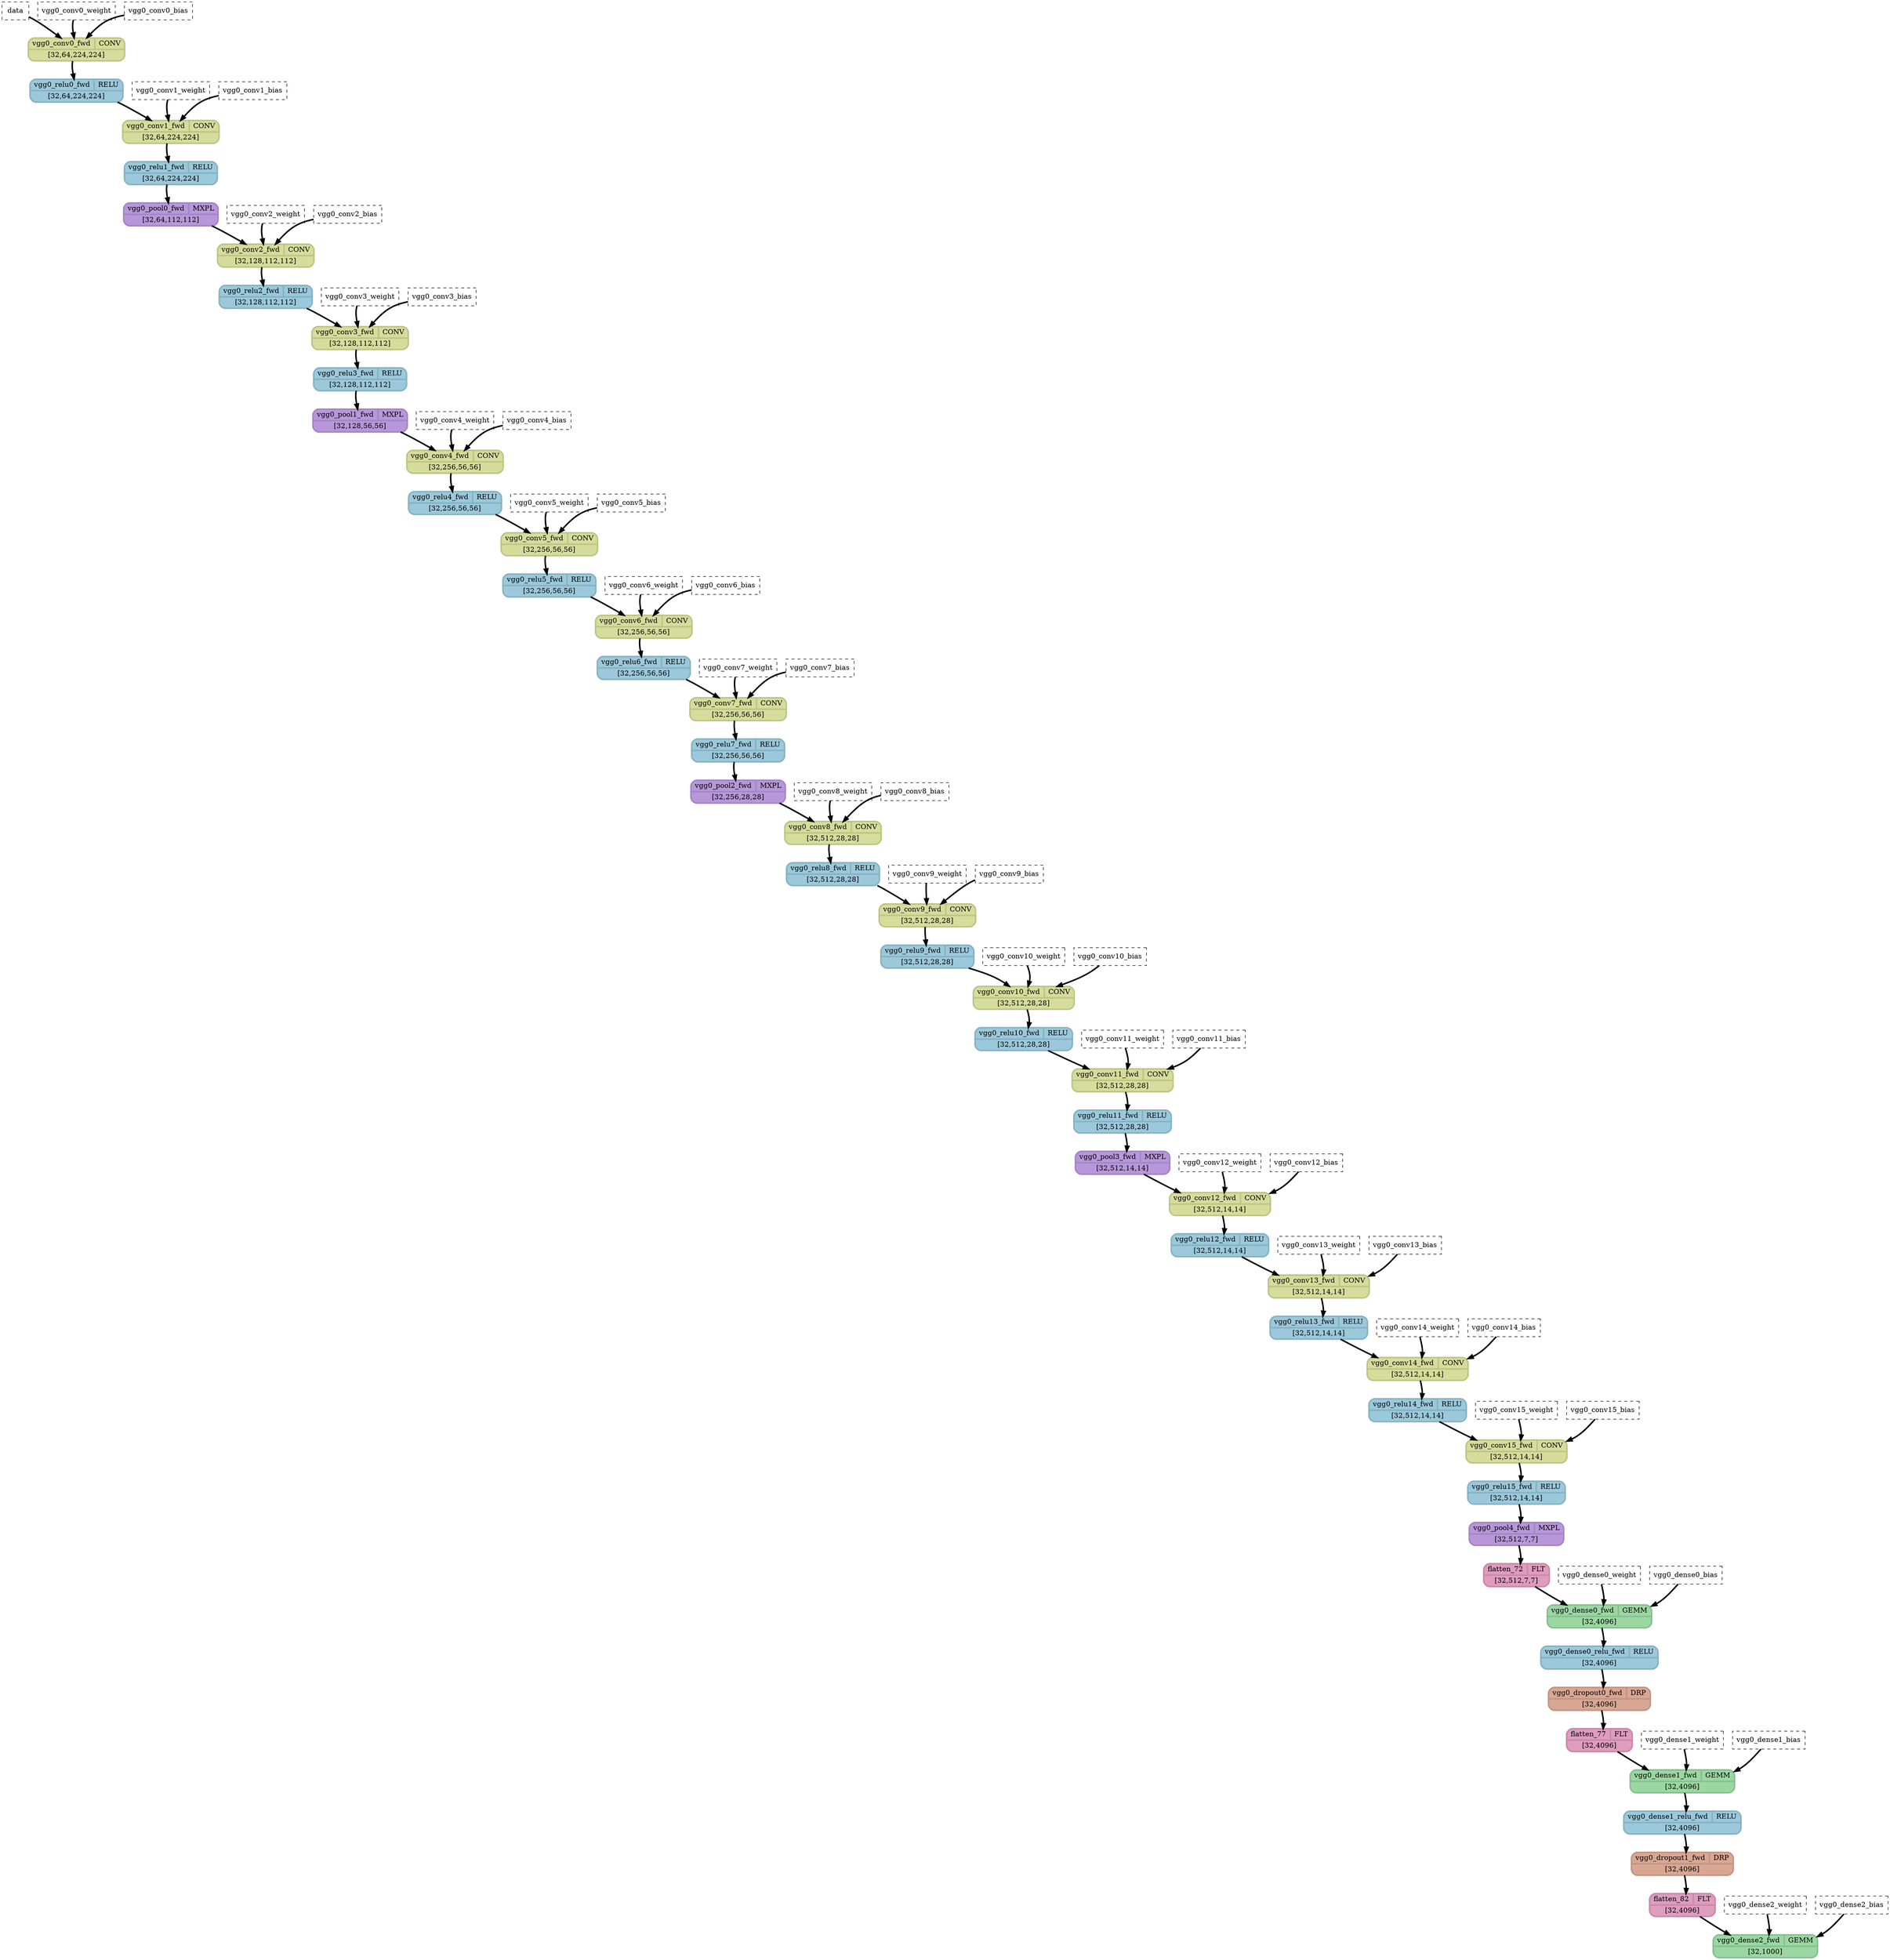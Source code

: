 strict digraph {
  graph [
    rankdir="TB"
    overlap=prism
    overlap_shrink=true
    splines=curved
  ];
  node [
    shape=Mrecord
  ];
  edge [
    penwidth=3
  ];

  // Node definitions.
  "data" [
    id=0
    name="data"
    type=constant_input
    label="data"
    inputs=""
    outputs=""
    shape=box
    style="filled,dashed"
    fillcolor="white"
  ];
  "vgg0_conv0_weight" [
    id=1
    name="vgg0_conv0_weight"
    type=constant_input
    label="vgg0_conv0_weight"
    inputs=""
    outputs=""
    shape=box
    style="filled,dashed"
    fillcolor="white"
  ];
  "vgg0_conv0_bias" [
    id=2
    name="vgg0_conv0_bias"
    type=constant_input
    label="vgg0_conv0_bias"
    inputs=""
    outputs=""
    shape=box
    style="filled,dashed"
    fillcolor="white"
  ];
  "vgg0_conv0_fwd" [
    id=3
    name="vgg0_conv0_fwd"
    type=Conv
    label="{ {vgg0_conv0_fwd  | CONV} | [32,64,224,224] }"
    inputs="data;vgg0_conv0_weight;vgg0_conv0_bias"
    outputs="vgg0_conv0_fwd"
    penwidth=3
    style=filled
    color="#bec484"
    fontcolor="#000000"
    fillcolor="#d6dc9b"
  ];
  "vgg0_relu0_fwd" [
    id=4
    name="vgg0_relu0_fwd"
    type=Relu
    label="{ {vgg0_relu0_fwd  | RELU} | [32,64,224,224] }"
    inputs="vgg0_conv0_fwd"
    outputs="vgg0_relu0_fwd"
    penwidth=3
    style=filled
    color="#86b3c4"
    fontcolor="#000000"
    fillcolor="#9bc8da"
  ];
  "vgg0_conv1_weight" [
    id=5
    name="vgg0_conv1_weight"
    type=constant_input
    label="vgg0_conv1_weight"
    inputs=""
    outputs=""
    shape=box
    style="filled,dashed"
    fillcolor="white"
  ];
  "vgg0_conv1_bias" [
    id=6
    name="vgg0_conv1_bias"
    type=constant_input
    label="vgg0_conv1_bias"
    inputs=""
    outputs=""
    shape=box
    style="filled,dashed"
    fillcolor="white"
  ];
  "vgg0_conv1_fwd" [
    id=7
    name="vgg0_conv1_fwd"
    type=Conv
    label="{ {vgg0_conv1_fwd  | CONV} | [32,64,224,224] }"
    inputs="vgg0_relu0_fwd;vgg0_conv1_weight;vgg0_conv1_bias"
    outputs="vgg0_conv1_fwd"
    penwidth=3
    style=filled
    color="#bec484"
    fontcolor="#000000"
    fillcolor="#d6dc9b"
  ];
  "vgg0_relu1_fwd" [
    id=8
    name="vgg0_relu1_fwd"
    type=Relu
    label="{ {vgg0_relu1_fwd  | RELU} | [32,64,224,224] }"
    inputs="vgg0_conv1_fwd"
    outputs="vgg0_relu1_fwd"
    penwidth=3
    style=filled
    color="#86b3c4"
    fontcolor="#000000"
    fillcolor="#9bc8da"
  ];
  "vgg0_pool0_fwd" [
    id=9
    name="vgg0_pool0_fwd"
    type=MaxPool
    label="{ {vgg0_pool0_fwd  | MXPL} | [32,64,112,112] }"
    inputs="vgg0_relu1_fwd"
    outputs="vgg0_pool0_fwd"
    penwidth=3
    style=filled
    color="#a485c6"
    fontcolor="#000000"
    fillcolor="#b797d9"
  ];
  "vgg0_conv2_weight" [
    id=10
    name="vgg0_conv2_weight"
    type=constant_input
    label="vgg0_conv2_weight"
    inputs=""
    outputs=""
    shape=box
    style="filled,dashed"
    fillcolor="white"
  ];
  "vgg0_conv2_bias" [
    id=11
    name="vgg0_conv2_bias"
    type=constant_input
    label="vgg0_conv2_bias"
    inputs=""
    outputs=""
    shape=box
    style="filled,dashed"
    fillcolor="white"
  ];
  "vgg0_conv2_fwd" [
    id=12
    name="vgg0_conv2_fwd"
    type=Conv
    label="{ {vgg0_conv2_fwd  | CONV} | [32,128,112,112] }"
    inputs="vgg0_pool0_fwd;vgg0_conv2_weight;vgg0_conv2_bias"
    outputs="vgg0_conv2_fwd"
    penwidth=3
    style=filled
    color="#bec484"
    fontcolor="#000000"
    fillcolor="#d6dc9b"
  ];
  "vgg0_relu2_fwd" [
    id=13
    name="vgg0_relu2_fwd"
    type=Relu
    label="{ {vgg0_relu2_fwd  | RELU} | [32,128,112,112] }"
    inputs="vgg0_conv2_fwd"
    outputs="vgg0_relu2_fwd"
    penwidth=3
    style=filled
    color="#86b3c4"
    fontcolor="#000000"
    fillcolor="#9bc8da"
  ];
  "vgg0_conv3_weight" [
    id=14
    name="vgg0_conv3_weight"
    type=constant_input
    label="vgg0_conv3_weight"
    inputs=""
    outputs=""
    shape=box
    style="filled,dashed"
    fillcolor="white"
  ];
  "vgg0_conv3_bias" [
    id=15
    name="vgg0_conv3_bias"
    type=constant_input
    label="vgg0_conv3_bias"
    inputs=""
    outputs=""
    shape=box
    style="filled,dashed"
    fillcolor="white"
  ];
  "vgg0_conv3_fwd" [
    id=16
    name="vgg0_conv3_fwd"
    type=Conv
    label="{ {vgg0_conv3_fwd  | CONV} | [32,128,112,112] }"
    inputs="vgg0_relu2_fwd;vgg0_conv3_weight;vgg0_conv3_bias"
    outputs="vgg0_conv3_fwd"
    penwidth=3
    style=filled
    color="#bec484"
    fontcolor="#000000"
    fillcolor="#d6dc9b"
  ];
  "vgg0_relu3_fwd" [
    id=17
    name="vgg0_relu3_fwd"
    type=Relu
    label="{ {vgg0_relu3_fwd  | RELU} | [32,128,112,112] }"
    inputs="vgg0_conv3_fwd"
    outputs="vgg0_relu3_fwd"
    penwidth=3
    style=filled
    color="#86b3c4"
    fontcolor="#000000"
    fillcolor="#9bc8da"
  ];
  "vgg0_pool1_fwd" [
    id=18
    name="vgg0_pool1_fwd"
    type=MaxPool
    label="{ {vgg0_pool1_fwd  | MXPL} | [32,128,56,56] }"
    inputs="vgg0_relu3_fwd"
    outputs="vgg0_pool1_fwd"
    penwidth=3
    style=filled
    color="#a485c6"
    fontcolor="#000000"
    fillcolor="#b797d9"
  ];
  "vgg0_conv4_weight" [
    id=19
    name="vgg0_conv4_weight"
    type=constant_input
    label="vgg0_conv4_weight"
    inputs=""
    outputs=""
    shape=box
    style="filled,dashed"
    fillcolor="white"
  ];
  "vgg0_conv4_bias" [
    id=20
    name="vgg0_conv4_bias"
    type=constant_input
    label="vgg0_conv4_bias"
    inputs=""
    outputs=""
    shape=box
    style="filled,dashed"
    fillcolor="white"
  ];
  "vgg0_conv4_fwd" [
    id=21
    name="vgg0_conv4_fwd"
    type=Conv
    label="{ {vgg0_conv4_fwd  | CONV} | [32,256,56,56] }"
    inputs="vgg0_pool1_fwd;vgg0_conv4_weight;vgg0_conv4_bias"
    outputs="vgg0_conv4_fwd"
    penwidth=3
    style=filled
    color="#bec484"
    fontcolor="#000000"
    fillcolor="#d6dc9b"
  ];
  "vgg0_relu4_fwd" [
    id=22
    name="vgg0_relu4_fwd"
    type=Relu
    label="{ {vgg0_relu4_fwd  | RELU} | [32,256,56,56] }"
    inputs="vgg0_conv4_fwd"
    outputs="vgg0_relu4_fwd"
    penwidth=3
    style=filled
    color="#86b3c4"
    fontcolor="#000000"
    fillcolor="#9bc8da"
  ];
  "vgg0_conv5_weight" [
    id=23
    name="vgg0_conv5_weight"
    type=constant_input
    label="vgg0_conv5_weight"
    inputs=""
    outputs=""
    shape=box
    style="filled,dashed"
    fillcolor="white"
  ];
  "vgg0_conv5_bias" [
    id=24
    name="vgg0_conv5_bias"
    type=constant_input
    label="vgg0_conv5_bias"
    inputs=""
    outputs=""
    shape=box
    style="filled,dashed"
    fillcolor="white"
  ];
  "vgg0_conv5_fwd" [
    id=25
    name="vgg0_conv5_fwd"
    type=Conv
    label="{ {vgg0_conv5_fwd  | CONV} | [32,256,56,56] }"
    inputs="vgg0_relu4_fwd;vgg0_conv5_weight;vgg0_conv5_bias"
    outputs="vgg0_conv5_fwd"
    penwidth=3
    style=filled
    color="#bec484"
    fontcolor="#000000"
    fillcolor="#d6dc9b"
  ];
  "vgg0_relu5_fwd" [
    id=26
    name="vgg0_relu5_fwd"
    type=Relu
    label="{ {vgg0_relu5_fwd  | RELU} | [32,256,56,56] }"
    inputs="vgg0_conv5_fwd"
    outputs="vgg0_relu5_fwd"
    penwidth=3
    style=filled
    color="#86b3c4"
    fontcolor="#000000"
    fillcolor="#9bc8da"
  ];
  "vgg0_conv6_weight" [
    id=27
    name="vgg0_conv6_weight"
    type=constant_input
    label="vgg0_conv6_weight"
    inputs=""
    outputs=""
    shape=box
    style="filled,dashed"
    fillcolor="white"
  ];
  "vgg0_conv6_bias" [
    id=28
    name="vgg0_conv6_bias"
    type=constant_input
    label="vgg0_conv6_bias"
    inputs=""
    outputs=""
    shape=box
    style="filled,dashed"
    fillcolor="white"
  ];
  "vgg0_conv6_fwd" [
    id=29
    name="vgg0_conv6_fwd"
    type=Conv
    label="{ {vgg0_conv6_fwd  | CONV} | [32,256,56,56] }"
    inputs="vgg0_relu5_fwd;vgg0_conv6_weight;vgg0_conv6_bias"
    outputs="vgg0_conv6_fwd"
    penwidth=3
    style=filled
    color="#bec484"
    fontcolor="#000000"
    fillcolor="#d6dc9b"
  ];
  "vgg0_relu6_fwd" [
    id=30
    name="vgg0_relu6_fwd"
    type=Relu
    label="{ {vgg0_relu6_fwd  | RELU} | [32,256,56,56] }"
    inputs="vgg0_conv6_fwd"
    outputs="vgg0_relu6_fwd"
    penwidth=3
    style=filled
    color="#86b3c4"
    fontcolor="#000000"
    fillcolor="#9bc8da"
  ];
  "vgg0_conv7_weight" [
    id=31
    name="vgg0_conv7_weight"
    type=constant_input
    label="vgg0_conv7_weight"
    inputs=""
    outputs=""
    shape=box
    style="filled,dashed"
    fillcolor="white"
  ];
  "vgg0_conv7_bias" [
    id=32
    name="vgg0_conv7_bias"
    type=constant_input
    label="vgg0_conv7_bias"
    inputs=""
    outputs=""
    shape=box
    style="filled,dashed"
    fillcolor="white"
  ];
  "vgg0_conv7_fwd" [
    id=33
    name="vgg0_conv7_fwd"
    type=Conv
    label="{ {vgg0_conv7_fwd  | CONV} | [32,256,56,56] }"
    inputs="vgg0_relu6_fwd;vgg0_conv7_weight;vgg0_conv7_bias"
    outputs="vgg0_conv7_fwd"
    penwidth=3
    style=filled
    color="#bec484"
    fontcolor="#000000"
    fillcolor="#d6dc9b"
  ];
  "vgg0_relu7_fwd" [
    id=34
    name="vgg0_relu7_fwd"
    type=Relu
    label="{ {vgg0_relu7_fwd  | RELU} | [32,256,56,56] }"
    inputs="vgg0_conv7_fwd"
    outputs="vgg0_relu7_fwd"
    penwidth=3
    style=filled
    color="#86b3c4"
    fontcolor="#000000"
    fillcolor="#9bc8da"
  ];
  "vgg0_pool2_fwd" [
    id=35
    name="vgg0_pool2_fwd"
    type=MaxPool
    label="{ {vgg0_pool2_fwd  | MXPL} | [32,256,28,28] }"
    inputs="vgg0_relu7_fwd"
    outputs="vgg0_pool2_fwd"
    penwidth=3
    style=filled
    color="#a485c6"
    fontcolor="#000000"
    fillcolor="#b797d9"
  ];
  "vgg0_conv8_weight" [
    id=36
    name="vgg0_conv8_weight"
    type=constant_input
    label="vgg0_conv8_weight"
    inputs=""
    outputs=""
    shape=box
    style="filled,dashed"
    fillcolor="white"
  ];
  "vgg0_conv8_bias" [
    id=37
    name="vgg0_conv8_bias"
    type=constant_input
    label="vgg0_conv8_bias"
    inputs=""
    outputs=""
    shape=box
    style="filled,dashed"
    fillcolor="white"
  ];
  "vgg0_conv8_fwd" [
    id=38
    name="vgg0_conv8_fwd"
    type=Conv
    label="{ {vgg0_conv8_fwd  | CONV} | [32,512,28,28] }"
    inputs="vgg0_pool2_fwd;vgg0_conv8_weight;vgg0_conv8_bias"
    outputs="vgg0_conv8_fwd"
    penwidth=3
    style=filled
    color="#bec484"
    fontcolor="#000000"
    fillcolor="#d6dc9b"
  ];
  "vgg0_relu8_fwd" [
    id=39
    name="vgg0_relu8_fwd"
    type=Relu
    label="{ {vgg0_relu8_fwd  | RELU} | [32,512,28,28] }"
    inputs="vgg0_conv8_fwd"
    outputs="vgg0_relu8_fwd"
    penwidth=3
    style=filled
    color="#86b3c4"
    fontcolor="#000000"
    fillcolor="#9bc8da"
  ];
  "vgg0_conv9_weight" [
    id=40
    name="vgg0_conv9_weight"
    type=constant_input
    label="vgg0_conv9_weight"
    inputs=""
    outputs=""
    shape=box
    style="filled,dashed"
    fillcolor="white"
  ];
  "vgg0_conv9_bias" [
    id=41
    name="vgg0_conv9_bias"
    type=constant_input
    label="vgg0_conv9_bias"
    inputs=""
    outputs=""
    shape=box
    style="filled,dashed"
    fillcolor="white"
  ];
  "vgg0_conv9_fwd" [
    id=42
    name="vgg0_conv9_fwd"
    type=Conv
    label="{ {vgg0_conv9_fwd  | CONV} | [32,512,28,28] }"
    inputs="vgg0_relu8_fwd;vgg0_conv9_weight;vgg0_conv9_bias"
    outputs="vgg0_conv9_fwd"
    penwidth=3
    style=filled
    color="#bec484"
    fontcolor="#000000"
    fillcolor="#d6dc9b"
  ];
  "vgg0_relu9_fwd" [
    id=43
    name="vgg0_relu9_fwd"
    type=Relu
    label="{ {vgg0_relu9_fwd  | RELU} | [32,512,28,28] }"
    inputs="vgg0_conv9_fwd"
    outputs="vgg0_relu9_fwd"
    penwidth=3
    style=filled
    color="#86b3c4"
    fontcolor="#000000"
    fillcolor="#9bc8da"
  ];
  "vgg0_conv10_weight" [
    id=44
    name="vgg0_conv10_weight"
    type=constant_input
    label="vgg0_conv10_weight"
    inputs=""
    outputs=""
    shape=box
    style="filled,dashed"
    fillcolor="white"
  ];
  "vgg0_conv10_bias" [
    id=45
    name="vgg0_conv10_bias"
    type=constant_input
    label="vgg0_conv10_bias"
    inputs=""
    outputs=""
    shape=box
    style="filled,dashed"
    fillcolor="white"
  ];
  "vgg0_conv10_fwd" [
    id=46
    name="vgg0_conv10_fwd"
    type=Conv
    label="{ {vgg0_conv10_fwd  | CONV} | [32,512,28,28] }"
    inputs="vgg0_relu9_fwd;vgg0_conv10_weight;vgg0_conv10_bias"
    outputs="vgg0_conv10_fwd"
    penwidth=3
    style=filled
    color="#bec484"
    fontcolor="#000000"
    fillcolor="#d6dc9b"
  ];
  "vgg0_relu10_fwd" [
    id=47
    name="vgg0_relu10_fwd"
    type=Relu
    label="{ {vgg0_relu10_fwd  | RELU} | [32,512,28,28] }"
    inputs="vgg0_conv10_fwd"
    outputs="vgg0_relu10_fwd"
    penwidth=3
    style=filled
    color="#86b3c4"
    fontcolor="#000000"
    fillcolor="#9bc8da"
  ];
  "vgg0_conv11_weight" [
    id=48
    name="vgg0_conv11_weight"
    type=constant_input
    label="vgg0_conv11_weight"
    inputs=""
    outputs=""
    shape=box
    style="filled,dashed"
    fillcolor="white"
  ];
  "vgg0_conv11_bias" [
    id=49
    name="vgg0_conv11_bias"
    type=constant_input
    label="vgg0_conv11_bias"
    inputs=""
    outputs=""
    shape=box
    style="filled,dashed"
    fillcolor="white"
  ];
  "vgg0_conv11_fwd" [
    id=50
    name="vgg0_conv11_fwd"
    type=Conv
    label="{ {vgg0_conv11_fwd  | CONV} | [32,512,28,28] }"
    inputs="vgg0_relu10_fwd;vgg0_conv11_weight;vgg0_conv11_bias"
    outputs="vgg0_conv11_fwd"
    penwidth=3
    style=filled
    color="#bec484"
    fontcolor="#000000"
    fillcolor="#d6dc9b"
  ];
  "vgg0_relu11_fwd" [
    id=51
    name="vgg0_relu11_fwd"
    type=Relu
    label="{ {vgg0_relu11_fwd  | RELU} | [32,512,28,28] }"
    inputs="vgg0_conv11_fwd"
    outputs="vgg0_relu11_fwd"
    penwidth=3
    style=filled
    color="#86b3c4"
    fontcolor="#000000"
    fillcolor="#9bc8da"
  ];
  "vgg0_pool3_fwd" [
    id=52
    name="vgg0_pool3_fwd"
    type=MaxPool
    label="{ {vgg0_pool3_fwd  | MXPL} | [32,512,14,14] }"
    inputs="vgg0_relu11_fwd"
    outputs="vgg0_pool3_fwd"
    penwidth=3
    style=filled
    color="#a485c6"
    fontcolor="#000000"
    fillcolor="#b797d9"
  ];
  "vgg0_conv12_weight" [
    id=53
    name="vgg0_conv12_weight"
    type=constant_input
    label="vgg0_conv12_weight"
    inputs=""
    outputs=""
    shape=box
    style="filled,dashed"
    fillcolor="white"
  ];
  "vgg0_conv12_bias" [
    id=54
    name="vgg0_conv12_bias"
    type=constant_input
    label="vgg0_conv12_bias"
    inputs=""
    outputs=""
    shape=box
    style="filled,dashed"
    fillcolor="white"
  ];
  "vgg0_conv12_fwd" [
    id=55
    name="vgg0_conv12_fwd"
    type=Conv
    label="{ {vgg0_conv12_fwd  | CONV} | [32,512,14,14] }"
    inputs="vgg0_pool3_fwd;vgg0_conv12_weight;vgg0_conv12_bias"
    outputs="vgg0_conv12_fwd"
    penwidth=3
    style=filled
    color="#bec484"
    fontcolor="#000000"
    fillcolor="#d6dc9b"
  ];
  "vgg0_relu12_fwd" [
    id=56
    name="vgg0_relu12_fwd"
    type=Relu
    label="{ {vgg0_relu12_fwd  | RELU} | [32,512,14,14] }"
    inputs="vgg0_conv12_fwd"
    outputs="vgg0_relu12_fwd"
    penwidth=3
    style=filled
    color="#86b3c4"
    fontcolor="#000000"
    fillcolor="#9bc8da"
  ];
  "vgg0_conv13_weight" [
    id=57
    name="vgg0_conv13_weight"
    type=constant_input
    label="vgg0_conv13_weight"
    inputs=""
    outputs=""
    shape=box
    style="filled,dashed"
    fillcolor="white"
  ];
  "vgg0_conv13_bias" [
    id=58
    name="vgg0_conv13_bias"
    type=constant_input
    label="vgg0_conv13_bias"
    inputs=""
    outputs=""
    shape=box
    style="filled,dashed"
    fillcolor="white"
  ];
  "vgg0_conv13_fwd" [
    id=59
    name="vgg0_conv13_fwd"
    type=Conv
    label="{ {vgg0_conv13_fwd  | CONV} | [32,512,14,14] }"
    inputs="vgg0_relu12_fwd;vgg0_conv13_weight;vgg0_conv13_bias"
    outputs="vgg0_conv13_fwd"
    penwidth=3
    style=filled
    color="#bec484"
    fontcolor="#000000"
    fillcolor="#d6dc9b"
  ];
  "vgg0_relu13_fwd" [
    id=60
    name="vgg0_relu13_fwd"
    type=Relu
    label="{ {vgg0_relu13_fwd  | RELU} | [32,512,14,14] }"
    inputs="vgg0_conv13_fwd"
    outputs="vgg0_relu13_fwd"
    penwidth=3
    style=filled
    color="#86b3c4"
    fontcolor="#000000"
    fillcolor="#9bc8da"
  ];
  "vgg0_conv14_weight" [
    id=61
    name="vgg0_conv14_weight"
    type=constant_input
    label="vgg0_conv14_weight"
    inputs=""
    outputs=""
    shape=box
    style="filled,dashed"
    fillcolor="white"
  ];
  "vgg0_conv14_bias" [
    id=62
    name="vgg0_conv14_bias"
    type=constant_input
    label="vgg0_conv14_bias"
    inputs=""
    outputs=""
    shape=box
    style="filled,dashed"
    fillcolor="white"
  ];
  "vgg0_conv14_fwd" [
    id=63
    name="vgg0_conv14_fwd"
    type=Conv
    label="{ {vgg0_conv14_fwd  | CONV} | [32,512,14,14] }"
    inputs="vgg0_relu13_fwd;vgg0_conv14_weight;vgg0_conv14_bias"
    outputs="vgg0_conv14_fwd"
    penwidth=3
    style=filled
    color="#bec484"
    fontcolor="#000000"
    fillcolor="#d6dc9b"
  ];
  "vgg0_relu14_fwd" [
    id=64
    name="vgg0_relu14_fwd"
    type=Relu
    label="{ {vgg0_relu14_fwd  | RELU} | [32,512,14,14] }"
    inputs="vgg0_conv14_fwd"
    outputs="vgg0_relu14_fwd"
    penwidth=3
    style=filled
    color="#86b3c4"
    fontcolor="#000000"
    fillcolor="#9bc8da"
  ];
  "vgg0_conv15_weight" [
    id=65
    name="vgg0_conv15_weight"
    type=constant_input
    label="vgg0_conv15_weight"
    inputs=""
    outputs=""
    shape=box
    style="filled,dashed"
    fillcolor="white"
  ];
  "vgg0_conv15_bias" [
    id=66
    name="vgg0_conv15_bias"
    type=constant_input
    label="vgg0_conv15_bias"
    inputs=""
    outputs=""
    shape=box
    style="filled,dashed"
    fillcolor="white"
  ];
  "vgg0_conv15_fwd" [
    id=67
    name="vgg0_conv15_fwd"
    type=Conv
    label="{ {vgg0_conv15_fwd  | CONV} | [32,512,14,14] }"
    inputs="vgg0_relu14_fwd;vgg0_conv15_weight;vgg0_conv15_bias"
    outputs="vgg0_conv15_fwd"
    penwidth=3
    style=filled
    color="#bec484"
    fontcolor="#000000"
    fillcolor="#d6dc9b"
  ];
  "vgg0_relu15_fwd" [
    id=68
    name="vgg0_relu15_fwd"
    type=Relu
    label="{ {vgg0_relu15_fwd  | RELU} | [32,512,14,14] }"
    inputs="vgg0_conv15_fwd"
    outputs="vgg0_relu15_fwd"
    penwidth=3
    style=filled
    color="#86b3c4"
    fontcolor="#000000"
    fillcolor="#9bc8da"
  ];
  "vgg0_pool4_fwd" [
    id=69
    name="vgg0_pool4_fwd"
    type=MaxPool
    label="{ {vgg0_pool4_fwd  | MXPL} | [32,512,7,7] }"
    inputs="vgg0_relu15_fwd"
    outputs="vgg0_pool4_fwd"
    penwidth=3
    style=filled
    color="#a485c6"
    fontcolor="#000000"
    fillcolor="#b797d9"
  ];
  "flatten_72" [
    id=70
    name="flatten_72"
    type=Flatten
    label="{ {flatten_72  | FLT} | [32,512,7,7] }"
    inputs="vgg0_pool4_fwd"
    outputs="flatten_72"
    penwidth=3
    style=filled
    color="#c989ab"
    fontcolor="#000000"
    fillcolor="#de9cbe"
  ];
  "vgg0_dense0_weight" [
    id=71
    name="vgg0_dense0_weight"
    type=constant_input
    label="vgg0_dense0_weight"
    inputs=""
    outputs=""
    shape=box
    style="filled,dashed"
    fillcolor="white"
  ];
  "vgg0_dense0_bias" [
    id=72
    name="vgg0_dense0_bias"
    type=constant_input
    label="vgg0_dense0_bias"
    inputs=""
    outputs=""
    shape=box
    style="filled,dashed"
    fillcolor="white"
  ];
  "vgg0_dense0_fwd" [
    id=73
    name="vgg0_dense0_fwd"
    type=Gemm
    label="{ {vgg0_dense0_fwd  | GEMM} | [32,4096] }"
    inputs="flatten_72;vgg0_dense0_weight;vgg0_dense0_bias"
    outputs="vgg0_dense0_fwd"
    penwidth=3
    style=filled
    color="#85c08d"
    fontcolor="#000000"
    fillcolor="#9bd7a2"
  ];
  "vgg0_dense0_relu_fwd" [
    id=74
    name="vgg0_dense0_relu_fwd"
    type=Relu
    label="{ {vgg0_dense0_relu_fwd  | RELU} | [32,4096] }"
    inputs="vgg0_dense0_fwd"
    outputs="vgg0_dense0_relu_fwd"
    penwidth=3
    style=filled
    color="#86b3c4"
    fontcolor="#000000"
    fillcolor="#9bc8da"
  ];
  "vgg0_dropout0_fwd" [
    id=75
    name="vgg0_dropout0_fwd"
    type=Dropout
    label="{ {vgg0_dropout0_fwd  | DRP} | [32,4096] }"
    inputs="vgg0_dense0_relu_fwd"
    outputs="vgg0_dropout0_fwd"
    penwidth=3
    style=filled
    color="#c39481"
    fontcolor="#000000"
    fillcolor="#d8a794"
  ];
  "flatten_77" [
    id=76
    name="flatten_77"
    type=Flatten
    label="{ {flatten_77  | FLT} | [32,4096] }"
    inputs="vgg0_dropout0_fwd"
    outputs="flatten_77"
    penwidth=3
    style=filled
    color="#c989ab"
    fontcolor="#000000"
    fillcolor="#de9cbe"
  ];
  "vgg0_dense1_weight" [
    id=77
    name="vgg0_dense1_weight"
    type=constant_input
    label="vgg0_dense1_weight"
    inputs=""
    outputs=""
    shape=box
    style="filled,dashed"
    fillcolor="white"
  ];
  "vgg0_dense1_bias" [
    id=78
    name="vgg0_dense1_bias"
    type=constant_input
    label="vgg0_dense1_bias"
    inputs=""
    outputs=""
    shape=box
    style="filled,dashed"
    fillcolor="white"
  ];
  "vgg0_dense1_fwd" [
    id=79
    name="vgg0_dense1_fwd"
    type=Gemm
    label="{ {vgg0_dense1_fwd  | GEMM} | [32,4096] }"
    inputs="flatten_77;vgg0_dense1_weight;vgg0_dense1_bias"
    outputs="vgg0_dense1_fwd"
    penwidth=3
    style=filled
    color="#85c08d"
    fontcolor="#000000"
    fillcolor="#9bd7a2"
  ];
  "vgg0_dense1_relu_fwd" [
    id=80
    name="vgg0_dense1_relu_fwd"
    type=Relu
    label="{ {vgg0_dense1_relu_fwd  | RELU} | [32,4096] }"
    inputs="vgg0_dense1_fwd"
    outputs="vgg0_dense1_relu_fwd"
    penwidth=3
    style=filled
    color="#86b3c4"
    fontcolor="#000000"
    fillcolor="#9bc8da"
  ];
  "vgg0_dropout1_fwd" [
    id=81
    name="vgg0_dropout1_fwd"
    type=Dropout
    label="{ {vgg0_dropout1_fwd  | DRP} | [32,4096] }"
    inputs="vgg0_dense1_relu_fwd"
    outputs="vgg0_dropout1_fwd"
    penwidth=3
    style=filled
    color="#c39481"
    fontcolor="#000000"
    fillcolor="#d8a794"
  ];
  "flatten_82" [
    id=82
    name="flatten_82"
    type=Flatten
    label="{ {flatten_82  | FLT} | [32,4096] }"
    inputs="vgg0_dropout1_fwd"
    outputs="flatten_82"
    penwidth=3
    style=filled
    color="#c989ab"
    fontcolor="#000000"
    fillcolor="#de9cbe"
  ];
  "vgg0_dense2_weight" [
    id=83
    name="vgg0_dense2_weight"
    type=constant_input
    label="vgg0_dense2_weight"
    inputs=""
    outputs=""
    shape=box
    style="filled,dashed"
    fillcolor="white"
  ];
  "vgg0_dense2_bias" [
    id=84
    name="vgg0_dense2_bias"
    type=constant_input
    label="vgg0_dense2_bias"
    inputs=""
    outputs=""
    shape=box
    style="filled,dashed"
    fillcolor="white"
  ];
  "vgg0_dense2_fwd" [
    id=85
    name="vgg0_dense2_fwd"
    type=Gemm
    label="{ {vgg0_dense2_fwd  | GEMM} | [32,1000] }"
    inputs="flatten_82;vgg0_dense2_weight;vgg0_dense2_bias"
    outputs="vgg0_dense2_fwd"
    penwidth=3
    style=filled
    color="#85c08d"
    fontcolor="#000000"
    fillcolor="#9bd7a2"
  ];

  // Edge definitions.
  "data" -> "vgg0_conv0_fwd";
  "vgg0_conv0_weight" -> "vgg0_conv0_fwd";
  "vgg0_conv0_bias" -> "vgg0_conv0_fwd";
  "vgg0_conv0_fwd" -> "vgg0_relu0_fwd";
  "vgg0_relu0_fwd" -> "vgg0_conv1_fwd";
  "vgg0_conv1_weight" -> "vgg0_conv1_fwd";
  "vgg0_conv1_bias" -> "vgg0_conv1_fwd";
  "vgg0_conv1_fwd" -> "vgg0_relu1_fwd";
  "vgg0_relu1_fwd" -> "vgg0_pool0_fwd";
  "vgg0_pool0_fwd" -> "vgg0_conv2_fwd";
  "vgg0_conv2_weight" -> "vgg0_conv2_fwd";
  "vgg0_conv2_bias" -> "vgg0_conv2_fwd";
  "vgg0_conv2_fwd" -> "vgg0_relu2_fwd";
  "vgg0_relu2_fwd" -> "vgg0_conv3_fwd";
  "vgg0_conv3_weight" -> "vgg0_conv3_fwd";
  "vgg0_conv3_bias" -> "vgg0_conv3_fwd";
  "vgg0_conv3_fwd" -> "vgg0_relu3_fwd";
  "vgg0_relu3_fwd" -> "vgg0_pool1_fwd";
  "vgg0_pool1_fwd" -> "vgg0_conv4_fwd";
  "vgg0_conv4_weight" -> "vgg0_conv4_fwd";
  "vgg0_conv4_bias" -> "vgg0_conv4_fwd";
  "vgg0_conv4_fwd" -> "vgg0_relu4_fwd";
  "vgg0_relu4_fwd" -> "vgg0_conv5_fwd";
  "vgg0_conv5_weight" -> "vgg0_conv5_fwd";
  "vgg0_conv5_bias" -> "vgg0_conv5_fwd";
  "vgg0_conv5_fwd" -> "vgg0_relu5_fwd";
  "vgg0_relu5_fwd" -> "vgg0_conv6_fwd";
  "vgg0_conv6_weight" -> "vgg0_conv6_fwd";
  "vgg0_conv6_bias" -> "vgg0_conv6_fwd";
  "vgg0_conv6_fwd" -> "vgg0_relu6_fwd";
  "vgg0_relu6_fwd" -> "vgg0_conv7_fwd";
  "vgg0_conv7_weight" -> "vgg0_conv7_fwd";
  "vgg0_conv7_bias" -> "vgg0_conv7_fwd";
  "vgg0_conv7_fwd" -> "vgg0_relu7_fwd";
  "vgg0_relu7_fwd" -> "vgg0_pool2_fwd";
  "vgg0_pool2_fwd" -> "vgg0_conv8_fwd";
  "vgg0_conv8_weight" -> "vgg0_conv8_fwd";
  "vgg0_conv8_bias" -> "vgg0_conv8_fwd";
  "vgg0_conv8_fwd" -> "vgg0_relu8_fwd";
  "vgg0_relu8_fwd" -> "vgg0_conv9_fwd";
  "vgg0_conv9_weight" -> "vgg0_conv9_fwd";
  "vgg0_conv9_bias" -> "vgg0_conv9_fwd";
  "vgg0_conv9_fwd" -> "vgg0_relu9_fwd";
  "vgg0_relu9_fwd" -> "vgg0_conv10_fwd";
  "vgg0_conv10_weight" -> "vgg0_conv10_fwd";
  "vgg0_conv10_bias" -> "vgg0_conv10_fwd";
  "vgg0_conv10_fwd" -> "vgg0_relu10_fwd";
  "vgg0_relu10_fwd" -> "vgg0_conv11_fwd";
  "vgg0_conv11_weight" -> "vgg0_conv11_fwd";
  "vgg0_conv11_bias" -> "vgg0_conv11_fwd";
  "vgg0_conv11_fwd" -> "vgg0_relu11_fwd";
  "vgg0_relu11_fwd" -> "vgg0_pool3_fwd";
  "vgg0_pool3_fwd" -> "vgg0_conv12_fwd";
  "vgg0_conv12_weight" -> "vgg0_conv12_fwd";
  "vgg0_conv12_bias" -> "vgg0_conv12_fwd";
  "vgg0_conv12_fwd" -> "vgg0_relu12_fwd";
  "vgg0_relu12_fwd" -> "vgg0_conv13_fwd";
  "vgg0_conv13_weight" -> "vgg0_conv13_fwd";
  "vgg0_conv13_bias" -> "vgg0_conv13_fwd";
  "vgg0_conv13_fwd" -> "vgg0_relu13_fwd";
  "vgg0_relu13_fwd" -> "vgg0_conv14_fwd";
  "vgg0_conv14_weight" -> "vgg0_conv14_fwd";
  "vgg0_conv14_bias" -> "vgg0_conv14_fwd";
  "vgg0_conv14_fwd" -> "vgg0_relu14_fwd";
  "vgg0_relu14_fwd" -> "vgg0_conv15_fwd";
  "vgg0_conv15_weight" -> "vgg0_conv15_fwd";
  "vgg0_conv15_bias" -> "vgg0_conv15_fwd";
  "vgg0_conv15_fwd" -> "vgg0_relu15_fwd";
  "vgg0_relu15_fwd" -> "vgg0_pool4_fwd";
  "vgg0_pool4_fwd" -> "flatten_72";
  "flatten_72" -> "vgg0_dense0_fwd";
  "vgg0_dense0_weight" -> "vgg0_dense0_fwd";
  "vgg0_dense0_bias" -> "vgg0_dense0_fwd";
  "vgg0_dense0_fwd" -> "vgg0_dense0_relu_fwd";
  "vgg0_dense0_relu_fwd" -> "vgg0_dropout0_fwd";
  "vgg0_dropout0_fwd" -> "flatten_77";
  "flatten_77" -> "vgg0_dense1_fwd";
  "vgg0_dense1_weight" -> "vgg0_dense1_fwd";
  "vgg0_dense1_bias" -> "vgg0_dense1_fwd";
  "vgg0_dense1_fwd" -> "vgg0_dense1_relu_fwd";
  "vgg0_dense1_relu_fwd" -> "vgg0_dropout1_fwd";
  "vgg0_dropout1_fwd" -> "flatten_82";
  "flatten_82" -> "vgg0_dense2_fwd";
  "vgg0_dense2_weight" -> "vgg0_dense2_fwd";
  "vgg0_dense2_bias" -> "vgg0_dense2_fwd";
}